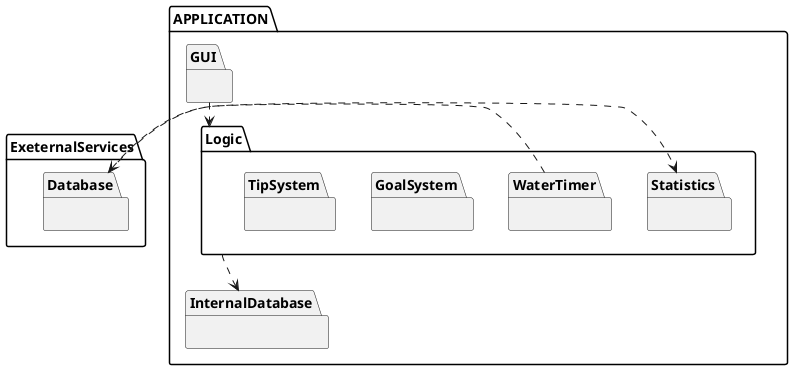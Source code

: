 @startuml

package APPLICATION {

    package Logic {
        package Statistics {

        }
        
        package WaterTimer {
        

        }

        package GoalSystem {

        }

        package TipSystem {
            
        }


    }

    package GUI {

    }


    package InternalDatabase {

    }


}

package ExeternalServices {
    package Database { 
        
    }
}


GUI .down.> Logic

Statistics <.l. Database
WaterTimer .r.> Database

Logic .down.> InternalDatabase

@enduml